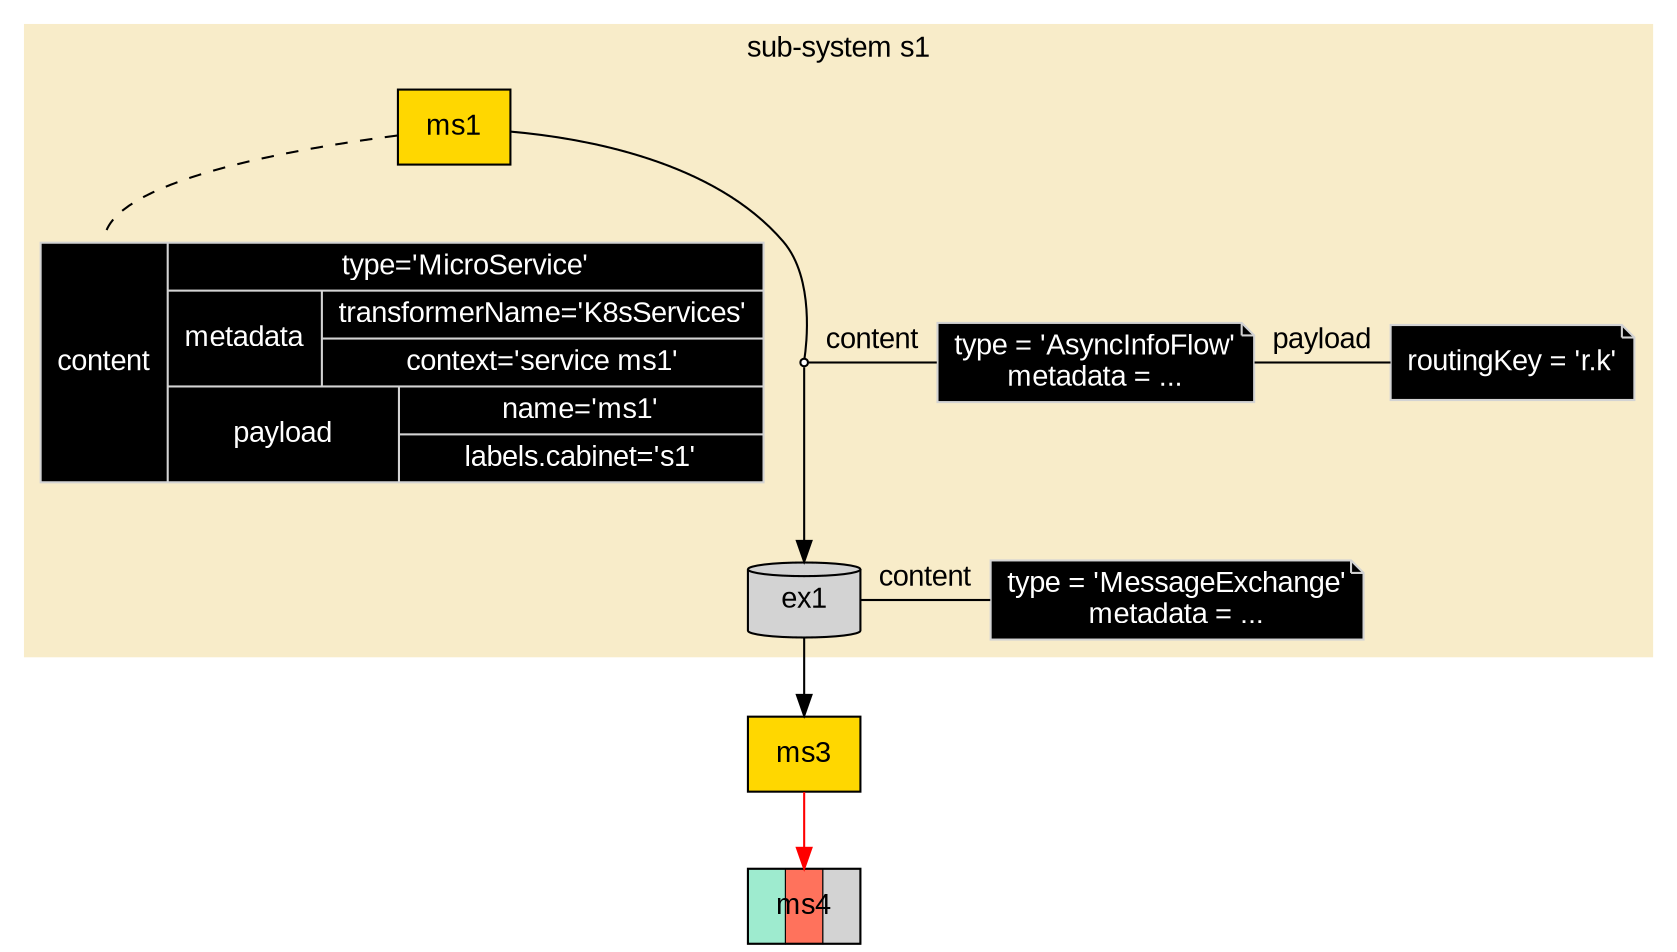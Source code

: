 digraph model {
	node [shape=box,fillcolor=white,style=filled,fontname="Arial"];
	edge [fontname="Arial"]

	subgraph cluster_node {
		label = "sub-system s1";
		fontname="Arial";
		style = "filled";
    color = "#f8ecc9";

		n1 [label="ms1", style=filled, fillcolor=gold];
		n1content [label="
			<content> content
			| {
				<type> type='MicroService'
				| {
					<metadata> metadata
					| {
						transformerName='K8sServices'
						| context='service ms1'
					}
				}
				| {
					<payload> payload
					| {
						<name> name='ms1'
						| labels.cabinet='s1'
					}
				}
			}
		", shape=record, style=filled, fillcolor=black, color=lightgrey, fontcolor=white];

		n1 -> n1content:content [arrowhead=none, style=dashed];
		#n1content -> n1payload [arrowhead=none,  label="payload"];
		#{rank = same; n1; n1content:content; n1payload;}

		n2 [shape="cylinder", label="ex1", style=filled, fillcolor=lightgrey];
		n2content [label="type = 'MessageExchange'\nmetadata = ...", shape=note, style=filled, fillcolor=black, color=lightgrey, fontcolor=white];
		n2 -> n2content [arrowhead=none, label="content"];
		{rank = same; n2; n2content; }

		e1 [shape=point];
		e1content [label="type = 'AsyncInfoFlow'\nmetadata = ...", shape=note, style=filled, fillcolor=black, color=lightgrey, fontcolor=white];
		e1payload [label="routingKey = 'r.k'", shape=note, style=filled, fillcolor=black, color=lightgrey, fontcolor=white];
		e1 -> e1content [arrowhead=none, label="content"];
		e1content -> e1payload [arrowhead=none, label="payload"];
		{rank = same; e1; e1content; e1payload; }

		n1 -> e1 [arrowhead=none];
		e1 -> n2;
	}

	n2 -> ms3;
	ms3 [label="ms3", style=filled, fillcolor=gold];
	
	ms3 -> ms4 [color=red];
	ms4 [label="ms4", style=striped, fillcolor="#9eebcf:#ff725c:lightgrey"];


}
